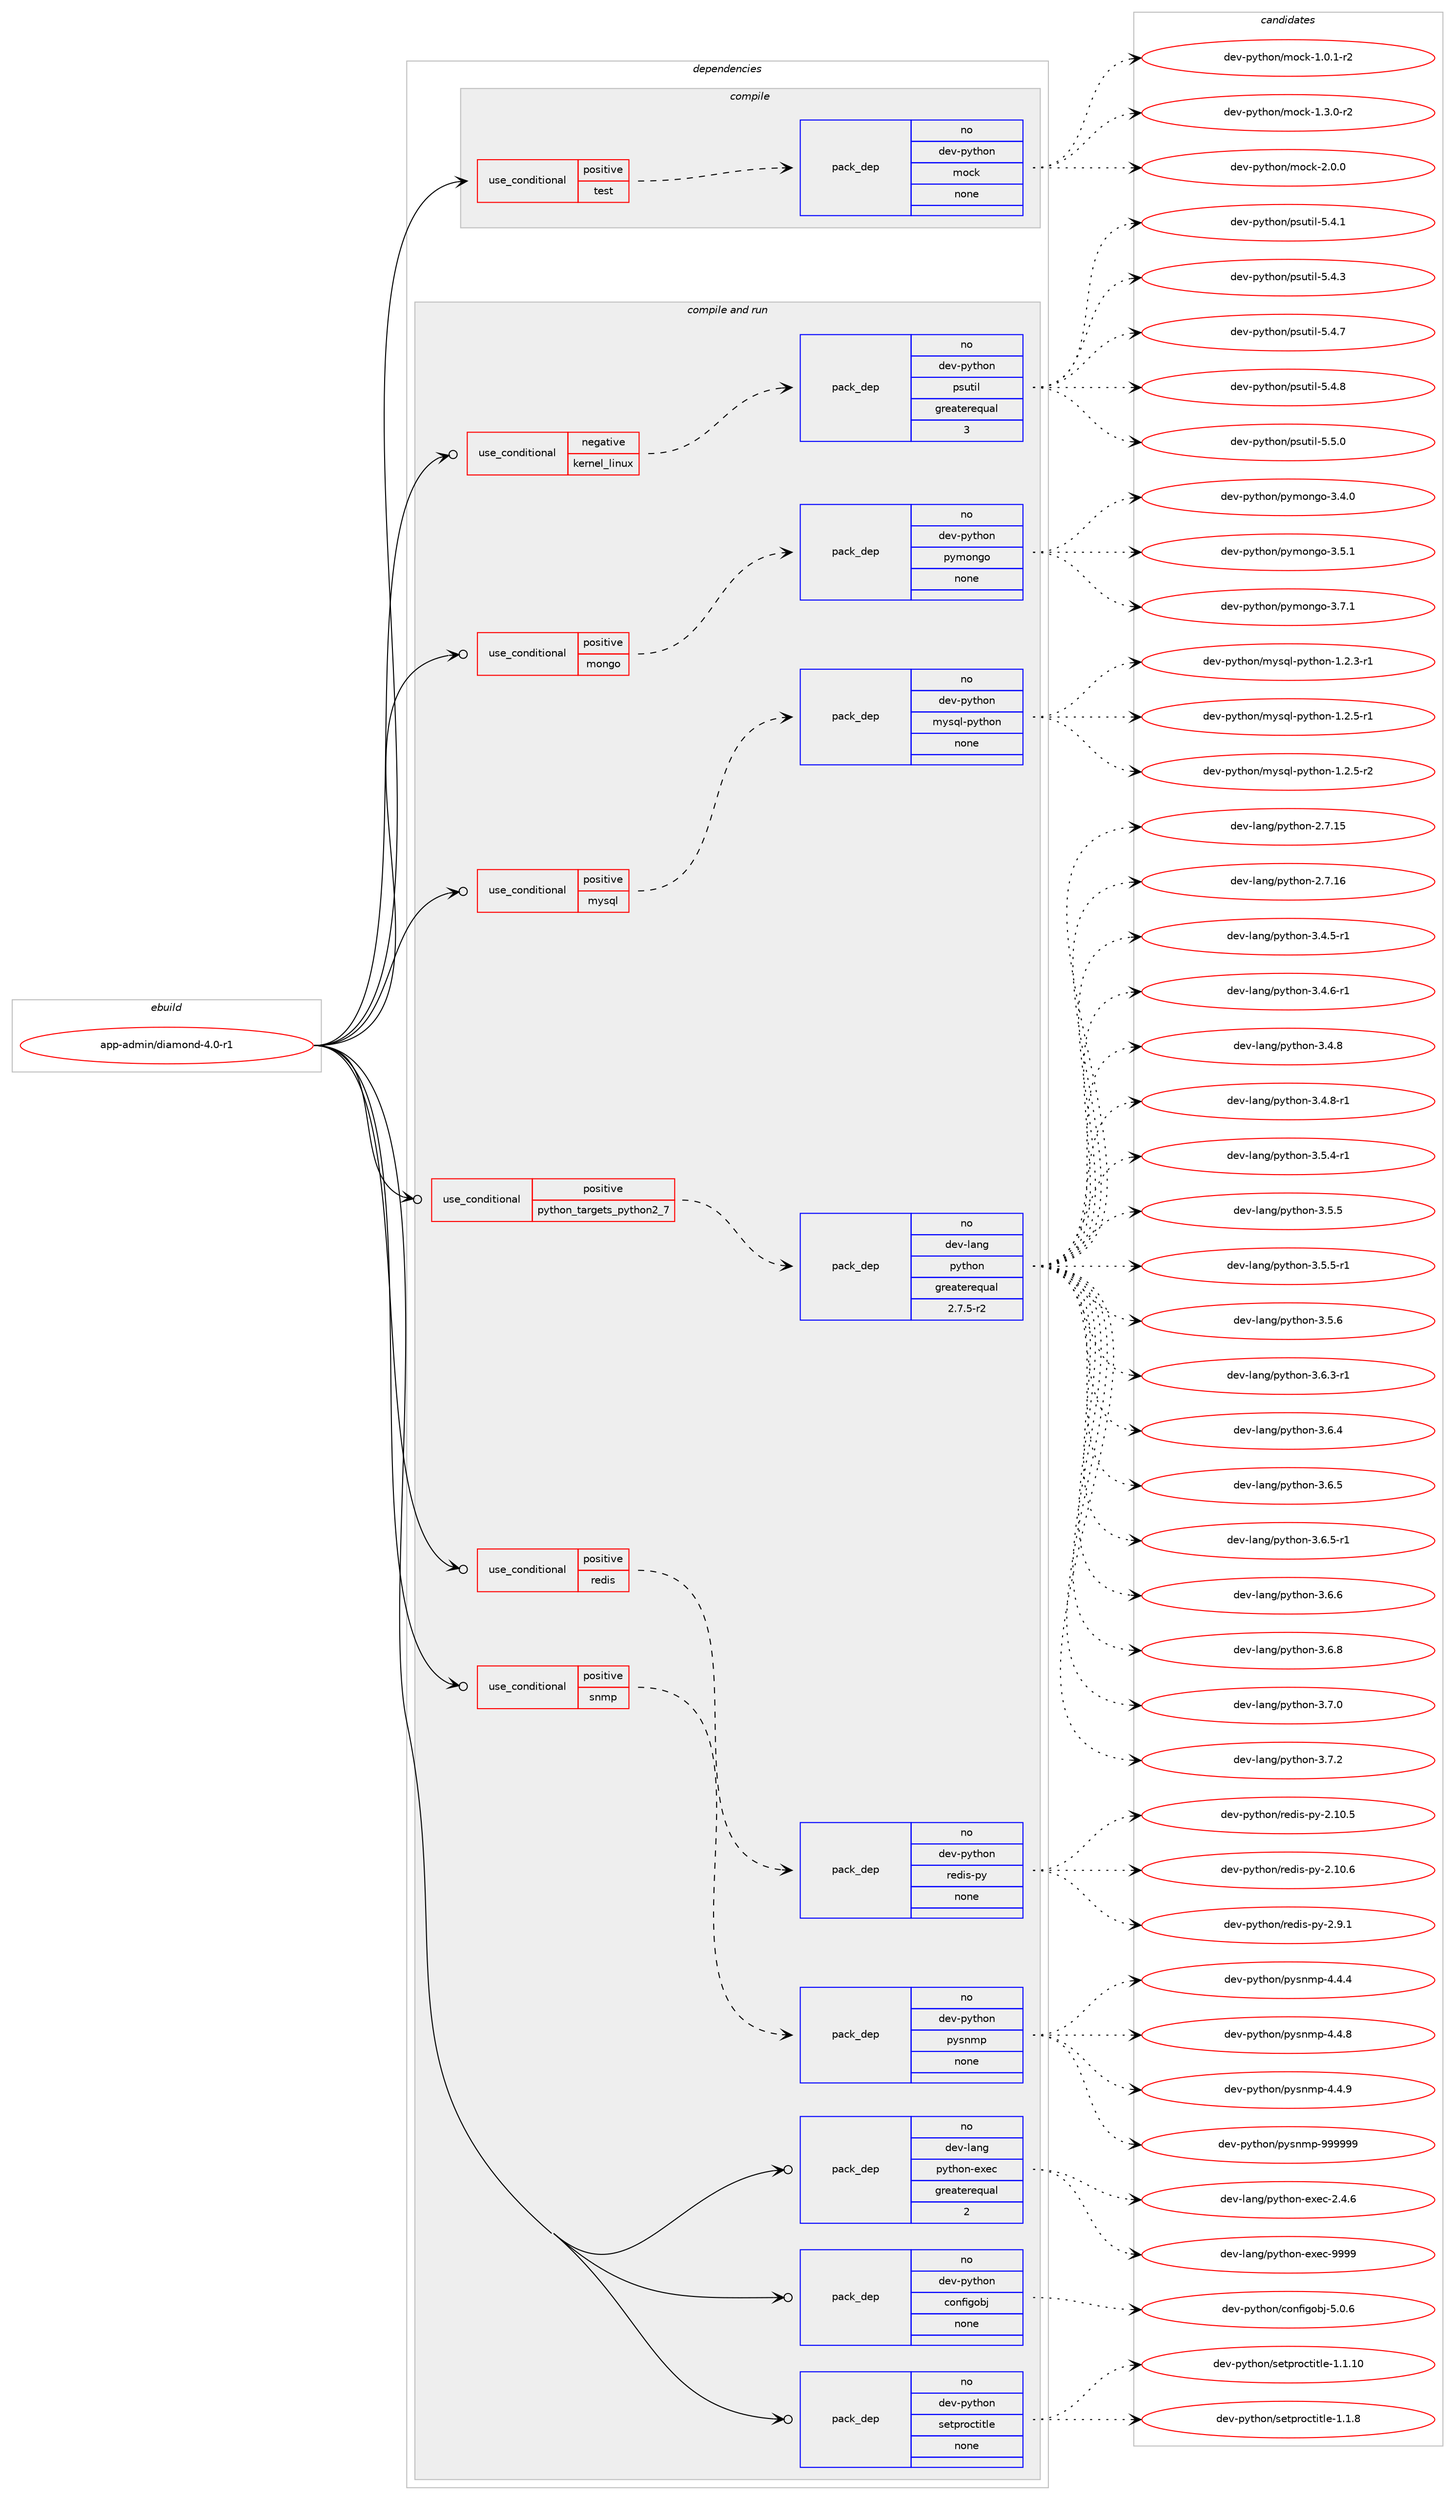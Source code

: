 digraph prolog {

# *************
# Graph options
# *************

newrank=true;
concentrate=true;
compound=true;
graph [rankdir=LR,fontname=Helvetica,fontsize=10,ranksep=1.5];#, ranksep=2.5, nodesep=0.2];
edge  [arrowhead=vee];
node  [fontname=Helvetica,fontsize=10];

# **********
# The ebuild
# **********

subgraph cluster_leftcol {
color=gray;
rank=same;
label=<<i>ebuild</i>>;
id [label="app-admin/diamond-4.0-r1", color=red, width=4, href="../app-admin/diamond-4.0-r1.svg"];
}

# ****************
# The dependencies
# ****************

subgraph cluster_midcol {
color=gray;
label=<<i>dependencies</i>>;
subgraph cluster_compile {
fillcolor="#eeeeee";
style=filled;
label=<<i>compile</i>>;
subgraph cond344757 {
dependency1264562 [label=<<TABLE BORDER="0" CELLBORDER="1" CELLSPACING="0" CELLPADDING="4"><TR><TD ROWSPAN="3" CELLPADDING="10">use_conditional</TD></TR><TR><TD>positive</TD></TR><TR><TD>test</TD></TR></TABLE>>, shape=none, color=red];
subgraph pack900213 {
dependency1264563 [label=<<TABLE BORDER="0" CELLBORDER="1" CELLSPACING="0" CELLPADDING="4" WIDTH="220"><TR><TD ROWSPAN="6" CELLPADDING="30">pack_dep</TD></TR><TR><TD WIDTH="110">no</TD></TR><TR><TD>dev-python</TD></TR><TR><TD>mock</TD></TR><TR><TD>none</TD></TR><TR><TD></TD></TR></TABLE>>, shape=none, color=blue];
}
dependency1264562:e -> dependency1264563:w [weight=20,style="dashed",arrowhead="vee"];
}
id:e -> dependency1264562:w [weight=20,style="solid",arrowhead="vee"];
}
subgraph cluster_compileandrun {
fillcolor="#eeeeee";
style=filled;
label=<<i>compile and run</i>>;
subgraph cond344758 {
dependency1264564 [label=<<TABLE BORDER="0" CELLBORDER="1" CELLSPACING="0" CELLPADDING="4"><TR><TD ROWSPAN="3" CELLPADDING="10">use_conditional</TD></TR><TR><TD>negative</TD></TR><TR><TD>kernel_linux</TD></TR></TABLE>>, shape=none, color=red];
subgraph pack900214 {
dependency1264565 [label=<<TABLE BORDER="0" CELLBORDER="1" CELLSPACING="0" CELLPADDING="4" WIDTH="220"><TR><TD ROWSPAN="6" CELLPADDING="30">pack_dep</TD></TR><TR><TD WIDTH="110">no</TD></TR><TR><TD>dev-python</TD></TR><TR><TD>psutil</TD></TR><TR><TD>greaterequal</TD></TR><TR><TD>3</TD></TR></TABLE>>, shape=none, color=blue];
}
dependency1264564:e -> dependency1264565:w [weight=20,style="dashed",arrowhead="vee"];
}
id:e -> dependency1264564:w [weight=20,style="solid",arrowhead="odotvee"];
subgraph cond344759 {
dependency1264566 [label=<<TABLE BORDER="0" CELLBORDER="1" CELLSPACING="0" CELLPADDING="4"><TR><TD ROWSPAN="3" CELLPADDING="10">use_conditional</TD></TR><TR><TD>positive</TD></TR><TR><TD>mongo</TD></TR></TABLE>>, shape=none, color=red];
subgraph pack900215 {
dependency1264567 [label=<<TABLE BORDER="0" CELLBORDER="1" CELLSPACING="0" CELLPADDING="4" WIDTH="220"><TR><TD ROWSPAN="6" CELLPADDING="30">pack_dep</TD></TR><TR><TD WIDTH="110">no</TD></TR><TR><TD>dev-python</TD></TR><TR><TD>pymongo</TD></TR><TR><TD>none</TD></TR><TR><TD></TD></TR></TABLE>>, shape=none, color=blue];
}
dependency1264566:e -> dependency1264567:w [weight=20,style="dashed",arrowhead="vee"];
}
id:e -> dependency1264566:w [weight=20,style="solid",arrowhead="odotvee"];
subgraph cond344760 {
dependency1264568 [label=<<TABLE BORDER="0" CELLBORDER="1" CELLSPACING="0" CELLPADDING="4"><TR><TD ROWSPAN="3" CELLPADDING="10">use_conditional</TD></TR><TR><TD>positive</TD></TR><TR><TD>mysql</TD></TR></TABLE>>, shape=none, color=red];
subgraph pack900216 {
dependency1264569 [label=<<TABLE BORDER="0" CELLBORDER="1" CELLSPACING="0" CELLPADDING="4" WIDTH="220"><TR><TD ROWSPAN="6" CELLPADDING="30">pack_dep</TD></TR><TR><TD WIDTH="110">no</TD></TR><TR><TD>dev-python</TD></TR><TR><TD>mysql-python</TD></TR><TR><TD>none</TD></TR><TR><TD></TD></TR></TABLE>>, shape=none, color=blue];
}
dependency1264568:e -> dependency1264569:w [weight=20,style="dashed",arrowhead="vee"];
}
id:e -> dependency1264568:w [weight=20,style="solid",arrowhead="odotvee"];
subgraph cond344761 {
dependency1264570 [label=<<TABLE BORDER="0" CELLBORDER="1" CELLSPACING="0" CELLPADDING="4"><TR><TD ROWSPAN="3" CELLPADDING="10">use_conditional</TD></TR><TR><TD>positive</TD></TR><TR><TD>python_targets_python2_7</TD></TR></TABLE>>, shape=none, color=red];
subgraph pack900217 {
dependency1264571 [label=<<TABLE BORDER="0" CELLBORDER="1" CELLSPACING="0" CELLPADDING="4" WIDTH="220"><TR><TD ROWSPAN="6" CELLPADDING="30">pack_dep</TD></TR><TR><TD WIDTH="110">no</TD></TR><TR><TD>dev-lang</TD></TR><TR><TD>python</TD></TR><TR><TD>greaterequal</TD></TR><TR><TD>2.7.5-r2</TD></TR></TABLE>>, shape=none, color=blue];
}
dependency1264570:e -> dependency1264571:w [weight=20,style="dashed",arrowhead="vee"];
}
id:e -> dependency1264570:w [weight=20,style="solid",arrowhead="odotvee"];
subgraph cond344762 {
dependency1264572 [label=<<TABLE BORDER="0" CELLBORDER="1" CELLSPACING="0" CELLPADDING="4"><TR><TD ROWSPAN="3" CELLPADDING="10">use_conditional</TD></TR><TR><TD>positive</TD></TR><TR><TD>redis</TD></TR></TABLE>>, shape=none, color=red];
subgraph pack900218 {
dependency1264573 [label=<<TABLE BORDER="0" CELLBORDER="1" CELLSPACING="0" CELLPADDING="4" WIDTH="220"><TR><TD ROWSPAN="6" CELLPADDING="30">pack_dep</TD></TR><TR><TD WIDTH="110">no</TD></TR><TR><TD>dev-python</TD></TR><TR><TD>redis-py</TD></TR><TR><TD>none</TD></TR><TR><TD></TD></TR></TABLE>>, shape=none, color=blue];
}
dependency1264572:e -> dependency1264573:w [weight=20,style="dashed",arrowhead="vee"];
}
id:e -> dependency1264572:w [weight=20,style="solid",arrowhead="odotvee"];
subgraph cond344763 {
dependency1264574 [label=<<TABLE BORDER="0" CELLBORDER="1" CELLSPACING="0" CELLPADDING="4"><TR><TD ROWSPAN="3" CELLPADDING="10">use_conditional</TD></TR><TR><TD>positive</TD></TR><TR><TD>snmp</TD></TR></TABLE>>, shape=none, color=red];
subgraph pack900219 {
dependency1264575 [label=<<TABLE BORDER="0" CELLBORDER="1" CELLSPACING="0" CELLPADDING="4" WIDTH="220"><TR><TD ROWSPAN="6" CELLPADDING="30">pack_dep</TD></TR><TR><TD WIDTH="110">no</TD></TR><TR><TD>dev-python</TD></TR><TR><TD>pysnmp</TD></TR><TR><TD>none</TD></TR><TR><TD></TD></TR></TABLE>>, shape=none, color=blue];
}
dependency1264574:e -> dependency1264575:w [weight=20,style="dashed",arrowhead="vee"];
}
id:e -> dependency1264574:w [weight=20,style="solid",arrowhead="odotvee"];
subgraph pack900220 {
dependency1264576 [label=<<TABLE BORDER="0" CELLBORDER="1" CELLSPACING="0" CELLPADDING="4" WIDTH="220"><TR><TD ROWSPAN="6" CELLPADDING="30">pack_dep</TD></TR><TR><TD WIDTH="110">no</TD></TR><TR><TD>dev-lang</TD></TR><TR><TD>python-exec</TD></TR><TR><TD>greaterequal</TD></TR><TR><TD>2</TD></TR></TABLE>>, shape=none, color=blue];
}
id:e -> dependency1264576:w [weight=20,style="solid",arrowhead="odotvee"];
subgraph pack900221 {
dependency1264577 [label=<<TABLE BORDER="0" CELLBORDER="1" CELLSPACING="0" CELLPADDING="4" WIDTH="220"><TR><TD ROWSPAN="6" CELLPADDING="30">pack_dep</TD></TR><TR><TD WIDTH="110">no</TD></TR><TR><TD>dev-python</TD></TR><TR><TD>configobj</TD></TR><TR><TD>none</TD></TR><TR><TD></TD></TR></TABLE>>, shape=none, color=blue];
}
id:e -> dependency1264577:w [weight=20,style="solid",arrowhead="odotvee"];
subgraph pack900222 {
dependency1264578 [label=<<TABLE BORDER="0" CELLBORDER="1" CELLSPACING="0" CELLPADDING="4" WIDTH="220"><TR><TD ROWSPAN="6" CELLPADDING="30">pack_dep</TD></TR><TR><TD WIDTH="110">no</TD></TR><TR><TD>dev-python</TD></TR><TR><TD>setproctitle</TD></TR><TR><TD>none</TD></TR><TR><TD></TD></TR></TABLE>>, shape=none, color=blue];
}
id:e -> dependency1264578:w [weight=20,style="solid",arrowhead="odotvee"];
}
subgraph cluster_run {
fillcolor="#eeeeee";
style=filled;
label=<<i>run</i>>;
}
}

# **************
# The candidates
# **************

subgraph cluster_choices {
rank=same;
color=gray;
label=<<i>candidates</i>>;

subgraph choice900213 {
color=black;
nodesep=1;
choice1001011184511212111610411111047109111991074549464846494511450 [label="dev-python/mock-1.0.1-r2", color=red, width=4,href="../dev-python/mock-1.0.1-r2.svg"];
choice1001011184511212111610411111047109111991074549465146484511450 [label="dev-python/mock-1.3.0-r2", color=red, width=4,href="../dev-python/mock-1.3.0-r2.svg"];
choice100101118451121211161041111104710911199107455046484648 [label="dev-python/mock-2.0.0", color=red, width=4,href="../dev-python/mock-2.0.0.svg"];
dependency1264563:e -> choice1001011184511212111610411111047109111991074549464846494511450:w [style=dotted,weight="100"];
dependency1264563:e -> choice1001011184511212111610411111047109111991074549465146484511450:w [style=dotted,weight="100"];
dependency1264563:e -> choice100101118451121211161041111104710911199107455046484648:w [style=dotted,weight="100"];
}
subgraph choice900214 {
color=black;
nodesep=1;
choice1001011184511212111610411111047112115117116105108455346524649 [label="dev-python/psutil-5.4.1", color=red, width=4,href="../dev-python/psutil-5.4.1.svg"];
choice1001011184511212111610411111047112115117116105108455346524651 [label="dev-python/psutil-5.4.3", color=red, width=4,href="../dev-python/psutil-5.4.3.svg"];
choice1001011184511212111610411111047112115117116105108455346524655 [label="dev-python/psutil-5.4.7", color=red, width=4,href="../dev-python/psutil-5.4.7.svg"];
choice1001011184511212111610411111047112115117116105108455346524656 [label="dev-python/psutil-5.4.8", color=red, width=4,href="../dev-python/psutil-5.4.8.svg"];
choice1001011184511212111610411111047112115117116105108455346534648 [label="dev-python/psutil-5.5.0", color=red, width=4,href="../dev-python/psutil-5.5.0.svg"];
dependency1264565:e -> choice1001011184511212111610411111047112115117116105108455346524649:w [style=dotted,weight="100"];
dependency1264565:e -> choice1001011184511212111610411111047112115117116105108455346524651:w [style=dotted,weight="100"];
dependency1264565:e -> choice1001011184511212111610411111047112115117116105108455346524655:w [style=dotted,weight="100"];
dependency1264565:e -> choice1001011184511212111610411111047112115117116105108455346524656:w [style=dotted,weight="100"];
dependency1264565:e -> choice1001011184511212111610411111047112115117116105108455346534648:w [style=dotted,weight="100"];
}
subgraph choice900215 {
color=black;
nodesep=1;
choice1001011184511212111610411111047112121109111110103111455146524648 [label="dev-python/pymongo-3.4.0", color=red, width=4,href="../dev-python/pymongo-3.4.0.svg"];
choice1001011184511212111610411111047112121109111110103111455146534649 [label="dev-python/pymongo-3.5.1", color=red, width=4,href="../dev-python/pymongo-3.5.1.svg"];
choice1001011184511212111610411111047112121109111110103111455146554649 [label="dev-python/pymongo-3.7.1", color=red, width=4,href="../dev-python/pymongo-3.7.1.svg"];
dependency1264567:e -> choice1001011184511212111610411111047112121109111110103111455146524648:w [style=dotted,weight="100"];
dependency1264567:e -> choice1001011184511212111610411111047112121109111110103111455146534649:w [style=dotted,weight="100"];
dependency1264567:e -> choice1001011184511212111610411111047112121109111110103111455146554649:w [style=dotted,weight="100"];
}
subgraph choice900216 {
color=black;
nodesep=1;
choice1001011184511212111610411111047109121115113108451121211161041111104549465046514511449 [label="dev-python/mysql-python-1.2.3-r1", color=red, width=4,href="../dev-python/mysql-python-1.2.3-r1.svg"];
choice1001011184511212111610411111047109121115113108451121211161041111104549465046534511449 [label="dev-python/mysql-python-1.2.5-r1", color=red, width=4,href="../dev-python/mysql-python-1.2.5-r1.svg"];
choice1001011184511212111610411111047109121115113108451121211161041111104549465046534511450 [label="dev-python/mysql-python-1.2.5-r2", color=red, width=4,href="../dev-python/mysql-python-1.2.5-r2.svg"];
dependency1264569:e -> choice1001011184511212111610411111047109121115113108451121211161041111104549465046514511449:w [style=dotted,weight="100"];
dependency1264569:e -> choice1001011184511212111610411111047109121115113108451121211161041111104549465046534511449:w [style=dotted,weight="100"];
dependency1264569:e -> choice1001011184511212111610411111047109121115113108451121211161041111104549465046534511450:w [style=dotted,weight="100"];
}
subgraph choice900217 {
color=black;
nodesep=1;
choice10010111845108971101034711212111610411111045504655464953 [label="dev-lang/python-2.7.15", color=red, width=4,href="../dev-lang/python-2.7.15.svg"];
choice10010111845108971101034711212111610411111045504655464954 [label="dev-lang/python-2.7.16", color=red, width=4,href="../dev-lang/python-2.7.16.svg"];
choice1001011184510897110103471121211161041111104551465246534511449 [label="dev-lang/python-3.4.5-r1", color=red, width=4,href="../dev-lang/python-3.4.5-r1.svg"];
choice1001011184510897110103471121211161041111104551465246544511449 [label="dev-lang/python-3.4.6-r1", color=red, width=4,href="../dev-lang/python-3.4.6-r1.svg"];
choice100101118451089711010347112121116104111110455146524656 [label="dev-lang/python-3.4.8", color=red, width=4,href="../dev-lang/python-3.4.8.svg"];
choice1001011184510897110103471121211161041111104551465246564511449 [label="dev-lang/python-3.4.8-r1", color=red, width=4,href="../dev-lang/python-3.4.8-r1.svg"];
choice1001011184510897110103471121211161041111104551465346524511449 [label="dev-lang/python-3.5.4-r1", color=red, width=4,href="../dev-lang/python-3.5.4-r1.svg"];
choice100101118451089711010347112121116104111110455146534653 [label="dev-lang/python-3.5.5", color=red, width=4,href="../dev-lang/python-3.5.5.svg"];
choice1001011184510897110103471121211161041111104551465346534511449 [label="dev-lang/python-3.5.5-r1", color=red, width=4,href="../dev-lang/python-3.5.5-r1.svg"];
choice100101118451089711010347112121116104111110455146534654 [label="dev-lang/python-3.5.6", color=red, width=4,href="../dev-lang/python-3.5.6.svg"];
choice1001011184510897110103471121211161041111104551465446514511449 [label="dev-lang/python-3.6.3-r1", color=red, width=4,href="../dev-lang/python-3.6.3-r1.svg"];
choice100101118451089711010347112121116104111110455146544652 [label="dev-lang/python-3.6.4", color=red, width=4,href="../dev-lang/python-3.6.4.svg"];
choice100101118451089711010347112121116104111110455146544653 [label="dev-lang/python-3.6.5", color=red, width=4,href="../dev-lang/python-3.6.5.svg"];
choice1001011184510897110103471121211161041111104551465446534511449 [label="dev-lang/python-3.6.5-r1", color=red, width=4,href="../dev-lang/python-3.6.5-r1.svg"];
choice100101118451089711010347112121116104111110455146544654 [label="dev-lang/python-3.6.6", color=red, width=4,href="../dev-lang/python-3.6.6.svg"];
choice100101118451089711010347112121116104111110455146544656 [label="dev-lang/python-3.6.8", color=red, width=4,href="../dev-lang/python-3.6.8.svg"];
choice100101118451089711010347112121116104111110455146554648 [label="dev-lang/python-3.7.0", color=red, width=4,href="../dev-lang/python-3.7.0.svg"];
choice100101118451089711010347112121116104111110455146554650 [label="dev-lang/python-3.7.2", color=red, width=4,href="../dev-lang/python-3.7.2.svg"];
dependency1264571:e -> choice10010111845108971101034711212111610411111045504655464953:w [style=dotted,weight="100"];
dependency1264571:e -> choice10010111845108971101034711212111610411111045504655464954:w [style=dotted,weight="100"];
dependency1264571:e -> choice1001011184510897110103471121211161041111104551465246534511449:w [style=dotted,weight="100"];
dependency1264571:e -> choice1001011184510897110103471121211161041111104551465246544511449:w [style=dotted,weight="100"];
dependency1264571:e -> choice100101118451089711010347112121116104111110455146524656:w [style=dotted,weight="100"];
dependency1264571:e -> choice1001011184510897110103471121211161041111104551465246564511449:w [style=dotted,weight="100"];
dependency1264571:e -> choice1001011184510897110103471121211161041111104551465346524511449:w [style=dotted,weight="100"];
dependency1264571:e -> choice100101118451089711010347112121116104111110455146534653:w [style=dotted,weight="100"];
dependency1264571:e -> choice1001011184510897110103471121211161041111104551465346534511449:w [style=dotted,weight="100"];
dependency1264571:e -> choice100101118451089711010347112121116104111110455146534654:w [style=dotted,weight="100"];
dependency1264571:e -> choice1001011184510897110103471121211161041111104551465446514511449:w [style=dotted,weight="100"];
dependency1264571:e -> choice100101118451089711010347112121116104111110455146544652:w [style=dotted,weight="100"];
dependency1264571:e -> choice100101118451089711010347112121116104111110455146544653:w [style=dotted,weight="100"];
dependency1264571:e -> choice1001011184510897110103471121211161041111104551465446534511449:w [style=dotted,weight="100"];
dependency1264571:e -> choice100101118451089711010347112121116104111110455146544654:w [style=dotted,weight="100"];
dependency1264571:e -> choice100101118451089711010347112121116104111110455146544656:w [style=dotted,weight="100"];
dependency1264571:e -> choice100101118451089711010347112121116104111110455146554648:w [style=dotted,weight="100"];
dependency1264571:e -> choice100101118451089711010347112121116104111110455146554650:w [style=dotted,weight="100"];
}
subgraph choice900218 {
color=black;
nodesep=1;
choice10010111845112121116104111110471141011001051154511212145504649484653 [label="dev-python/redis-py-2.10.5", color=red, width=4,href="../dev-python/redis-py-2.10.5.svg"];
choice10010111845112121116104111110471141011001051154511212145504649484654 [label="dev-python/redis-py-2.10.6", color=red, width=4,href="../dev-python/redis-py-2.10.6.svg"];
choice100101118451121211161041111104711410110010511545112121455046574649 [label="dev-python/redis-py-2.9.1", color=red, width=4,href="../dev-python/redis-py-2.9.1.svg"];
dependency1264573:e -> choice10010111845112121116104111110471141011001051154511212145504649484653:w [style=dotted,weight="100"];
dependency1264573:e -> choice10010111845112121116104111110471141011001051154511212145504649484654:w [style=dotted,weight="100"];
dependency1264573:e -> choice100101118451121211161041111104711410110010511545112121455046574649:w [style=dotted,weight="100"];
}
subgraph choice900219 {
color=black;
nodesep=1;
choice1001011184511212111610411111047112121115110109112455246524652 [label="dev-python/pysnmp-4.4.4", color=red, width=4,href="../dev-python/pysnmp-4.4.4.svg"];
choice1001011184511212111610411111047112121115110109112455246524656 [label="dev-python/pysnmp-4.4.8", color=red, width=4,href="../dev-python/pysnmp-4.4.8.svg"];
choice1001011184511212111610411111047112121115110109112455246524657 [label="dev-python/pysnmp-4.4.9", color=red, width=4,href="../dev-python/pysnmp-4.4.9.svg"];
choice100101118451121211161041111104711212111511010911245575757575757 [label="dev-python/pysnmp-999999", color=red, width=4,href="../dev-python/pysnmp-999999.svg"];
dependency1264575:e -> choice1001011184511212111610411111047112121115110109112455246524652:w [style=dotted,weight="100"];
dependency1264575:e -> choice1001011184511212111610411111047112121115110109112455246524656:w [style=dotted,weight="100"];
dependency1264575:e -> choice1001011184511212111610411111047112121115110109112455246524657:w [style=dotted,weight="100"];
dependency1264575:e -> choice100101118451121211161041111104711212111511010911245575757575757:w [style=dotted,weight="100"];
}
subgraph choice900220 {
color=black;
nodesep=1;
choice1001011184510897110103471121211161041111104510112010199455046524654 [label="dev-lang/python-exec-2.4.6", color=red, width=4,href="../dev-lang/python-exec-2.4.6.svg"];
choice10010111845108971101034711212111610411111045101120101994557575757 [label="dev-lang/python-exec-9999", color=red, width=4,href="../dev-lang/python-exec-9999.svg"];
dependency1264576:e -> choice1001011184510897110103471121211161041111104510112010199455046524654:w [style=dotted,weight="100"];
dependency1264576:e -> choice10010111845108971101034711212111610411111045101120101994557575757:w [style=dotted,weight="100"];
}
subgraph choice900221 {
color=black;
nodesep=1;
choice10010111845112121116104111110479911111010210510311198106455346484654 [label="dev-python/configobj-5.0.6", color=red, width=4,href="../dev-python/configobj-5.0.6.svg"];
dependency1264577:e -> choice10010111845112121116104111110479911111010210510311198106455346484654:w [style=dotted,weight="100"];
}
subgraph choice900222 {
color=black;
nodesep=1;
choice10010111845112121116104111110471151011161121141119911610511610810145494649464948 [label="dev-python/setproctitle-1.1.10", color=red, width=4,href="../dev-python/setproctitle-1.1.10.svg"];
choice100101118451121211161041111104711510111611211411199116105116108101454946494656 [label="dev-python/setproctitle-1.1.8", color=red, width=4,href="../dev-python/setproctitle-1.1.8.svg"];
dependency1264578:e -> choice10010111845112121116104111110471151011161121141119911610511610810145494649464948:w [style=dotted,weight="100"];
dependency1264578:e -> choice100101118451121211161041111104711510111611211411199116105116108101454946494656:w [style=dotted,weight="100"];
}
}

}
